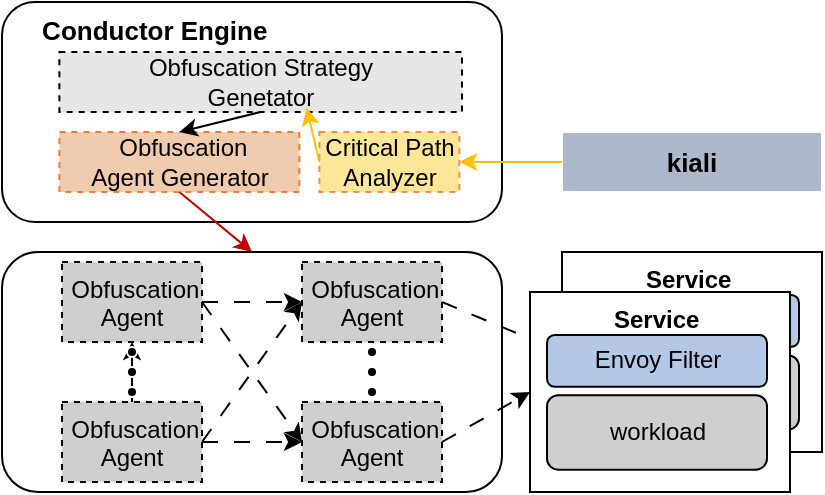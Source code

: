 <mxfile version="26.2.9">
  <diagram name="第 1 页" id="qtbnUa6J9ApBmLn-pT76">
    <mxGraphModel dx="1044" dy="562" grid="1" gridSize="10" guides="1" tooltips="1" connect="1" arrows="1" fold="1" page="1" pageScale="1" pageWidth="827" pageHeight="1169" math="0" shadow="0">
      <root>
        <mxCell id="0" />
        <mxCell id="1" parent="0" />
        <mxCell id="pQrbv8YPV8smXKK3u01n-114" value="" style="group" parent="1" vertex="1" connectable="0">
          <mxGeometry x="370" y="180" width="130" height="100" as="geometry" />
        </mxCell>
        <mxCell id="pQrbv8YPV8smXKK3u01n-115" value="&lt;b&gt;&lt;font&gt;Service&amp;nbsp;&lt;/font&gt;&lt;/b&gt;" style="rounded=0;whiteSpace=wrap;html=1;align=center;verticalAlign=top;container=0;" parent="pQrbv8YPV8smXKK3u01n-114" vertex="1">
          <mxGeometry width="130" height="100" as="geometry" />
        </mxCell>
        <mxCell id="pQrbv8YPV8smXKK3u01n-116" value="&lt;font style=&quot;font-size: 10px;&quot;&gt;Envoy&amp;nbsp;&lt;/font&gt;&lt;span style=&quot;font-size: 10px; background-color: transparent; color: light-dark(rgb(0, 0, 0), rgb(255, 255, 255));&quot;&gt;Filter&amp;nbsp;&lt;/span&gt;&lt;span style=&quot;font-size: 10px; background-color: transparent; color: light-dark(rgb(0, 0, 0), rgb(255, 255, 255));&quot;&gt;(OA)&lt;/span&gt;" style="rounded=1;whiteSpace=wrap;html=1;fillColor=light-dark(#b4c7e7, #ededed);container=0;" parent="pQrbv8YPV8smXKK3u01n-114" vertex="1">
          <mxGeometry x="8.5" y="21.47" width="110" height="25.88" as="geometry" />
        </mxCell>
        <mxCell id="pQrbv8YPV8smXKK3u01n-117" value="&lt;font style=&quot;font-size: 10px;&quot;&gt;workload&lt;/font&gt;" style="rounded=1;whiteSpace=wrap;html=1;fillColor=#D0CFCF;container=0;" parent="pQrbv8YPV8smXKK3u01n-114" vertex="1">
          <mxGeometry x="8.5" y="51.62" width="110" height="37.2" as="geometry" />
        </mxCell>
        <mxCell id="pQrbv8YPV8smXKK3u01n-1" value="&lt;font style=&quot;font-size: 13px;&quot;&gt;&lt;b&gt;kiali&lt;/b&gt;&lt;/font&gt;" style="rounded=0;whiteSpace=wrap;html=1;fillColor=light-dark(#adb9ca, #ededed);strokeColor=light-dark(#ffffff, #ededed);" parent="1" vertex="1">
          <mxGeometry x="370" y="120" width="130" height="30" as="geometry" />
        </mxCell>
        <mxCell id="pQrbv8YPV8smXKK3u01n-73" value="&lt;b&gt;&lt;font style=&quot;font-size: 13px;&quot;&gt;&amp;nbsp; &amp;nbsp; &amp;nbsp;Conductor Engine&lt;/font&gt;&lt;/b&gt;" style="rounded=1;whiteSpace=wrap;html=1;align=left;verticalAlign=top;" parent="1" vertex="1">
          <mxGeometry x="90" y="55" width="250" height="110" as="geometry" />
        </mxCell>
        <mxCell id="pQrbv8YPV8smXKK3u01n-37" value="&lt;font&gt;Critical Path&lt;/font&gt;&lt;div&gt;&lt;font&gt;Analyzer&lt;/font&gt;&lt;/div&gt;" style="rounded=0;whiteSpace=wrap;html=1;fillColor=light-dark(#ffe699, #ededed);dashed=1;strokeColor=light-dark(#f09044, #ededed);" parent="1" vertex="1">
          <mxGeometry x="248.69" y="120" width="70" height="30" as="geometry" />
        </mxCell>
        <mxCell id="pQrbv8YPV8smXKK3u01n-38" value="&lt;font&gt;&lt;span style=&quot;text-align: left;&quot;&gt;&amp;nbsp;Obfuscation Agent&lt;/span&gt;&lt;span style=&quot;text-align: left;&quot;&gt;&lt;font style=&quot;&quot;&gt;&amp;nbsp;Generator&lt;/font&gt;&lt;/span&gt;&lt;/font&gt;" style="rounded=0;whiteSpace=wrap;html=1;fillColor=light-dark(#f0cbad, #ededed);strokeColor=light-dark(#ed7e35, #ededed);dashed=1;" parent="1" vertex="1">
          <mxGeometry x="118.69" y="120" width="120" height="30" as="geometry" />
        </mxCell>
        <mxCell id="pQrbv8YPV8smXKK3u01n-39" value="&lt;font&gt;&lt;span style=&quot;text-align: left;&quot;&gt;Obfuscation&amp;nbsp;&lt;/span&gt;&lt;span style=&quot;text-align: left;&quot;&gt;S&lt;/span&gt;trategy&lt;/font&gt;&lt;div&gt;&lt;font&gt;Genetator&lt;/font&gt;&lt;/div&gt;" style="rounded=0;whiteSpace=wrap;html=1;fillColor=light-dark(#e7e6e6, #ededed);strokeColor=light-dark(#000000,#000000);dashed=1;" parent="1" vertex="1">
          <mxGeometry x="118.69" y="80" width="201.31" height="30" as="geometry" />
        </mxCell>
        <mxCell id="pQrbv8YPV8smXKK3u01n-40" value="" style="endArrow=classic;html=1;rounded=0;exitX=0;exitY=0.5;exitDx=0;exitDy=0;entryX=0.614;entryY=0.928;entryDx=0;entryDy=0;strokeColor=light-dark(#ffc000, #ededed);entryPerimeter=0;" parent="1" source="pQrbv8YPV8smXKK3u01n-37" target="pQrbv8YPV8smXKK3u01n-39" edge="1">
          <mxGeometry width="50" height="50" relative="1" as="geometry">
            <mxPoint x="158.69" y="300" as="sourcePoint" />
            <mxPoint x="208.69" y="250" as="targetPoint" />
            <Array as="points" />
          </mxGeometry>
        </mxCell>
        <mxCell id="pQrbv8YPV8smXKK3u01n-42" value="" style="curved=1;endArrow=classic;html=1;rounded=0;exitX=0.5;exitY=1;exitDx=0;exitDy=0;entryX=0.5;entryY=0;entryDx=0;entryDy=0;strokeColor=light-dark(#000000,#000000);" parent="1" source="pQrbv8YPV8smXKK3u01n-39" target="pQrbv8YPV8smXKK3u01n-38" edge="1">
          <mxGeometry width="50" height="50" relative="1" as="geometry">
            <mxPoint x="-31.31" y="180" as="sourcePoint" />
            <mxPoint x="18.69" y="130" as="targetPoint" />
            <Array as="points" />
          </mxGeometry>
        </mxCell>
        <mxCell id="pQrbv8YPV8smXKK3u01n-2" value="" style="endArrow=classic;html=1;rounded=0;exitX=0;exitY=0.5;exitDx=0;exitDy=0;entryX=1;entryY=0.5;entryDx=0;entryDy=0;fillColor=#fff2cc;strokeColor=light-dark(#ffc000, #6d5100);" parent="1" source="pQrbv8YPV8smXKK3u01n-1" target="pQrbv8YPV8smXKK3u01n-37" edge="1">
          <mxGeometry width="50" height="50" relative="1" as="geometry">
            <mxPoint x="400" y="190" as="sourcePoint" />
            <mxPoint x="450" y="140" as="targetPoint" />
            <Array as="points" />
          </mxGeometry>
        </mxCell>
        <mxCell id="qt35eCXLMZ2NVoNJmHUJ-14" value="" style="rounded=1;whiteSpace=wrap;html=1;container=0;" parent="1" vertex="1">
          <mxGeometry x="90" y="180" width="250" height="120" as="geometry" />
        </mxCell>
        <mxCell id="qt35eCXLMZ2NVoNJmHUJ-8" value="&lt;font&gt;&amp;nbsp;Obfuscation&lt;/font&gt;&lt;div&gt;&lt;span style=&quot;background-color: transparent; color: light-dark(rgb(0, 0, 0), rgb(255, 255, 255));&quot;&gt;Agent&lt;/span&gt;&lt;/div&gt;" style="rounded=0;whiteSpace=wrap;html=1;verticalAlign=top;align=center;fillColor=light-dark(#d0cece, #ededed);dashed=1;container=0;" parent="1" vertex="1">
          <mxGeometry x="120" y="185" width="70" height="40" as="geometry" />
        </mxCell>
        <mxCell id="pQrbv8YPV8smXKK3u01n-7" value="" style="endArrow=classic;html=1;rounded=0;exitX=1;exitY=0.5;exitDx=0;exitDy=0;entryX=0;entryY=0.5;entryDx=0;entryDy=0;dashed=1;dashPattern=8 8;" parent="1" source="qt35eCXLMZ2NVoNJmHUJ-8" target="pQrbv8YPV8smXKK3u01n-109" edge="1">
          <mxGeometry width="50" height="50" relative="1" as="geometry">
            <mxPoint x="410" y="160" as="sourcePoint" />
            <mxPoint x="240" y="205" as="targetPoint" />
          </mxGeometry>
        </mxCell>
        <mxCell id="pQrbv8YPV8smXKK3u01n-9" value="" style="endArrow=classic;html=1;rounded=0;exitX=1;exitY=0.5;exitDx=0;exitDy=0;entryX=0;entryY=0.5;entryDx=0;entryDy=0;dashed=1;dashPattern=8 8;" parent="1" source="pQrbv8YPV8smXKK3u01n-106" target="pQrbv8YPV8smXKK3u01n-109" edge="1">
          <mxGeometry width="50" height="50" relative="1" as="geometry">
            <mxPoint x="200" y="275" as="sourcePoint" />
            <mxPoint x="240" y="205" as="targetPoint" />
          </mxGeometry>
        </mxCell>
        <mxCell id="pQrbv8YPV8smXKK3u01n-26" value="" style="endArrow=classic;html=1;rounded=0;exitX=1;exitY=0.5;exitDx=0;exitDy=0;entryX=0;entryY=0.5;entryDx=0;entryDy=0;dashed=1;dashPattern=8 8;" parent="1" source="qt35eCXLMZ2NVoNJmHUJ-8" target="pQrbv8YPV8smXKK3u01n-110" edge="1">
          <mxGeometry width="50" height="50" relative="1" as="geometry">
            <mxPoint x="210" y="225" as="sourcePoint" />
            <mxPoint x="240" y="275" as="targetPoint" />
          </mxGeometry>
        </mxCell>
        <mxCell id="pQrbv8YPV8smXKK3u01n-100" value="" style="endArrow=classic;html=1;rounded=0;exitX=1;exitY=0.5;exitDx=0;exitDy=0;entryX=0;entryY=0.5;entryDx=0;entryDy=0;dashed=1;dashPattern=8 8;" parent="1" source="pQrbv8YPV8smXKK3u01n-106" target="pQrbv8YPV8smXKK3u01n-110" edge="1">
          <mxGeometry width="50" height="50" relative="1" as="geometry">
            <mxPoint x="200" y="275" as="sourcePoint" />
            <mxPoint x="240" y="275" as="targetPoint" />
          </mxGeometry>
        </mxCell>
        <mxCell id="WLzNV7qSlHYnWAFrSKXM-2" value="" style="edgeStyle=orthogonalEdgeStyle;rounded=0;orthogonalLoop=1;jettySize=auto;html=1;" edge="1" parent="1" source="pQrbv8YPV8smXKK3u01n-106" target="qt35eCXLMZ2NVoNJmHUJ-8">
          <mxGeometry relative="1" as="geometry" />
        </mxCell>
        <mxCell id="pQrbv8YPV8smXKK3u01n-106" value="&lt;font&gt;&amp;nbsp;Obfuscation&lt;/font&gt;&lt;div&gt;&lt;font&gt;Agent&lt;/font&gt;&lt;/div&gt;" style="rounded=0;whiteSpace=wrap;html=1;verticalAlign=top;align=center;fillColor=light-dark(#d0cece, #ededed);dashed=1;container=0;" parent="1" vertex="1">
          <mxGeometry x="120" y="255" width="70" height="40" as="geometry" />
        </mxCell>
        <mxCell id="pQrbv8YPV8smXKK3u01n-109" value="&lt;font&gt;&amp;nbsp;Obfuscation Agent&lt;/font&gt;" style="rounded=0;whiteSpace=wrap;html=1;verticalAlign=top;align=center;fillColor=light-dark(#d0cece, #ededed);dashed=1;container=0;" parent="1" vertex="1">
          <mxGeometry x="240" y="185" width="70" height="40" as="geometry" />
        </mxCell>
        <mxCell id="pQrbv8YPV8smXKK3u01n-110" value="&lt;font&gt;&amp;nbsp;Obfuscation&lt;/font&gt;&lt;div&gt;&lt;font&gt;Agent&lt;/font&gt;&lt;/div&gt;" style="rounded=0;whiteSpace=wrap;html=1;verticalAlign=top;align=center;fillColor=light-dark(#d0cece, #ededed);dashed=1;container=0;" parent="1" vertex="1">
          <mxGeometry x="240" y="255" width="70" height="40" as="geometry" />
        </mxCell>
        <mxCell id="pQrbv8YPV8smXKK3u01n-93" value="" style="ellipse;whiteSpace=wrap;html=1;aspect=fixed;fillColor=light-dark(#000000,#000000);strokeColor=light-dark(#ffffff, #ededed);container=0;" parent="1" vertex="1">
          <mxGeometry x="152.5" y="247.5" width="5" height="5" as="geometry" />
        </mxCell>
        <mxCell id="pQrbv8YPV8smXKK3u01n-94" value="" style="ellipse;whiteSpace=wrap;html=1;aspect=fixed;fillColor=light-dark(#000000,#000000);strokeColor=light-dark(#ffffff, #ededed);container=0;" parent="1" vertex="1">
          <mxGeometry x="152.5" y="237.5" width="5" height="5" as="geometry" />
        </mxCell>
        <mxCell id="pQrbv8YPV8smXKK3u01n-95" value="" style="ellipse;whiteSpace=wrap;html=1;aspect=fixed;fillColor=light-dark(#000000,#000000);strokeColor=light-dark(#ffffff, #ededed);container=0;" parent="1" vertex="1">
          <mxGeometry x="152.5" y="227.5" width="5" height="5" as="geometry" />
        </mxCell>
        <mxCell id="pQrbv8YPV8smXKK3u01n-97" value="" style="ellipse;whiteSpace=wrap;html=1;aspect=fixed;fillColor=light-dark(#000000,#000000);strokeColor=light-dark(#ffffff, #ededed);container=0;" parent="1" vertex="1">
          <mxGeometry x="272.5" y="247.5" width="5" height="5" as="geometry" />
        </mxCell>
        <mxCell id="pQrbv8YPV8smXKK3u01n-98" value="" style="ellipse;whiteSpace=wrap;html=1;aspect=fixed;fillColor=light-dark(#000000,#000000);strokeColor=light-dark(#ffffff, #ededed);container=0;" parent="1" vertex="1">
          <mxGeometry x="272.5" y="237.5" width="5" height="5" as="geometry" />
        </mxCell>
        <mxCell id="pQrbv8YPV8smXKK3u01n-99" value="" style="ellipse;whiteSpace=wrap;html=1;aspect=fixed;fillColor=light-dark(#000000,#000000);strokeColor=light-dark(#ffffff, #ededed);container=0;" parent="1" vertex="1">
          <mxGeometry x="272.5" y="227.5" width="5" height="5" as="geometry" />
        </mxCell>
        <mxCell id="qt35eCXLMZ2NVoNJmHUJ-15" value="" style="endArrow=classic;html=1;rounded=0;exitX=0.5;exitY=1;exitDx=0;exitDy=0;entryX=0.5;entryY=0;entryDx=0;entryDy=0;strokeColor=light-dark(#c00000, #ededed);" parent="1" source="pQrbv8YPV8smXKK3u01n-38" target="qt35eCXLMZ2NVoNJmHUJ-14" edge="1">
          <mxGeometry width="50" height="50" relative="1" as="geometry">
            <mxPoint x="370" y="310" as="sourcePoint" />
            <mxPoint x="420" y="260" as="targetPoint" />
            <Array as="points" />
          </mxGeometry>
        </mxCell>
        <mxCell id="pQrbv8YPV8smXKK3u01n-21" value="" style="endArrow=classic;html=1;rounded=0;exitX=1;exitY=0.5;exitDx=0;exitDy=0;dashed=1;dashPattern=8 8;entryX=0;entryY=0.5;entryDx=0;entryDy=0;" parent="1" source="pQrbv8YPV8smXKK3u01n-109" target="pQrbv8YPV8smXKK3u01n-115" edge="1">
          <mxGeometry width="50" height="50" relative="1" as="geometry">
            <mxPoint x="200" y="315" as="sourcePoint" />
            <mxPoint x="390" y="150" as="targetPoint" />
          </mxGeometry>
        </mxCell>
        <mxCell id="pQrbv8YPV8smXKK3u01n-112" value="" style="group" parent="1" vertex="1" connectable="0">
          <mxGeometry x="354" y="200" width="130" height="100" as="geometry" />
        </mxCell>
        <mxCell id="pQrbv8YPV8smXKK3u01n-60" value="&lt;b&gt;&lt;font&gt;Service&amp;nbsp;&lt;/font&gt;&lt;/b&gt;" style="rounded=0;whiteSpace=wrap;html=1;align=center;verticalAlign=top;container=0;" parent="pQrbv8YPV8smXKK3u01n-112" vertex="1">
          <mxGeometry width="130" height="100" as="geometry" />
        </mxCell>
        <mxCell id="pQrbv8YPV8smXKK3u01n-61" value="&lt;font&gt;&lt;font style=&quot;&quot;&gt;Envoy&amp;nbsp;&lt;/font&gt;&lt;span style=&quot;background-color: transparent; color: light-dark(rgb(0, 0, 0), rgb(255, 255, 255));&quot;&gt;Filter&lt;/span&gt;&lt;/font&gt;" style="rounded=1;whiteSpace=wrap;html=1;fillColor=light-dark(#b4c7e7, #ededed);container=0;" parent="pQrbv8YPV8smXKK3u01n-112" vertex="1">
          <mxGeometry x="8.5" y="21.47" width="110" height="25.88" as="geometry" />
        </mxCell>
        <mxCell id="pQrbv8YPV8smXKK3u01n-62" value="&lt;font&gt;workload&lt;/font&gt;" style="rounded=1;whiteSpace=wrap;html=1;fillColor=#D0CFCF;container=0;" parent="pQrbv8YPV8smXKK3u01n-112" vertex="1">
          <mxGeometry x="8.5" y="51.62" width="110" height="37.2" as="geometry" />
        </mxCell>
        <mxCell id="pQrbv8YPV8smXKK3u01n-113" value="" style="endArrow=classic;html=1;rounded=0;exitX=1;exitY=0.5;exitDx=0;exitDy=0;entryX=0;entryY=0.5;entryDx=0;entryDy=0;dashed=1;dashPattern=8 8;" parent="1" source="pQrbv8YPV8smXKK3u01n-110" target="pQrbv8YPV8smXKK3u01n-60" edge="1">
          <mxGeometry width="50" height="50" relative="1" as="geometry">
            <mxPoint x="330" y="215" as="sourcePoint" />
            <mxPoint x="364" y="198" as="targetPoint" />
          </mxGeometry>
        </mxCell>
      </root>
    </mxGraphModel>
  </diagram>
</mxfile>
